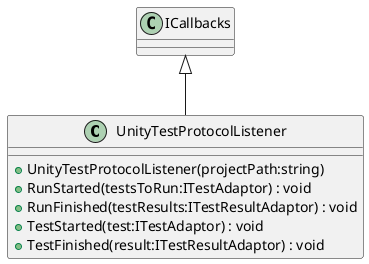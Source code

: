 @startuml
class UnityTestProtocolListener {
    + UnityTestProtocolListener(projectPath:string)
    + RunStarted(testsToRun:ITestAdaptor) : void
    + RunFinished(testResults:ITestResultAdaptor) : void
    + TestStarted(test:ITestAdaptor) : void
    + TestFinished(result:ITestResultAdaptor) : void
}
ICallbacks <|-- UnityTestProtocolListener
@enduml
